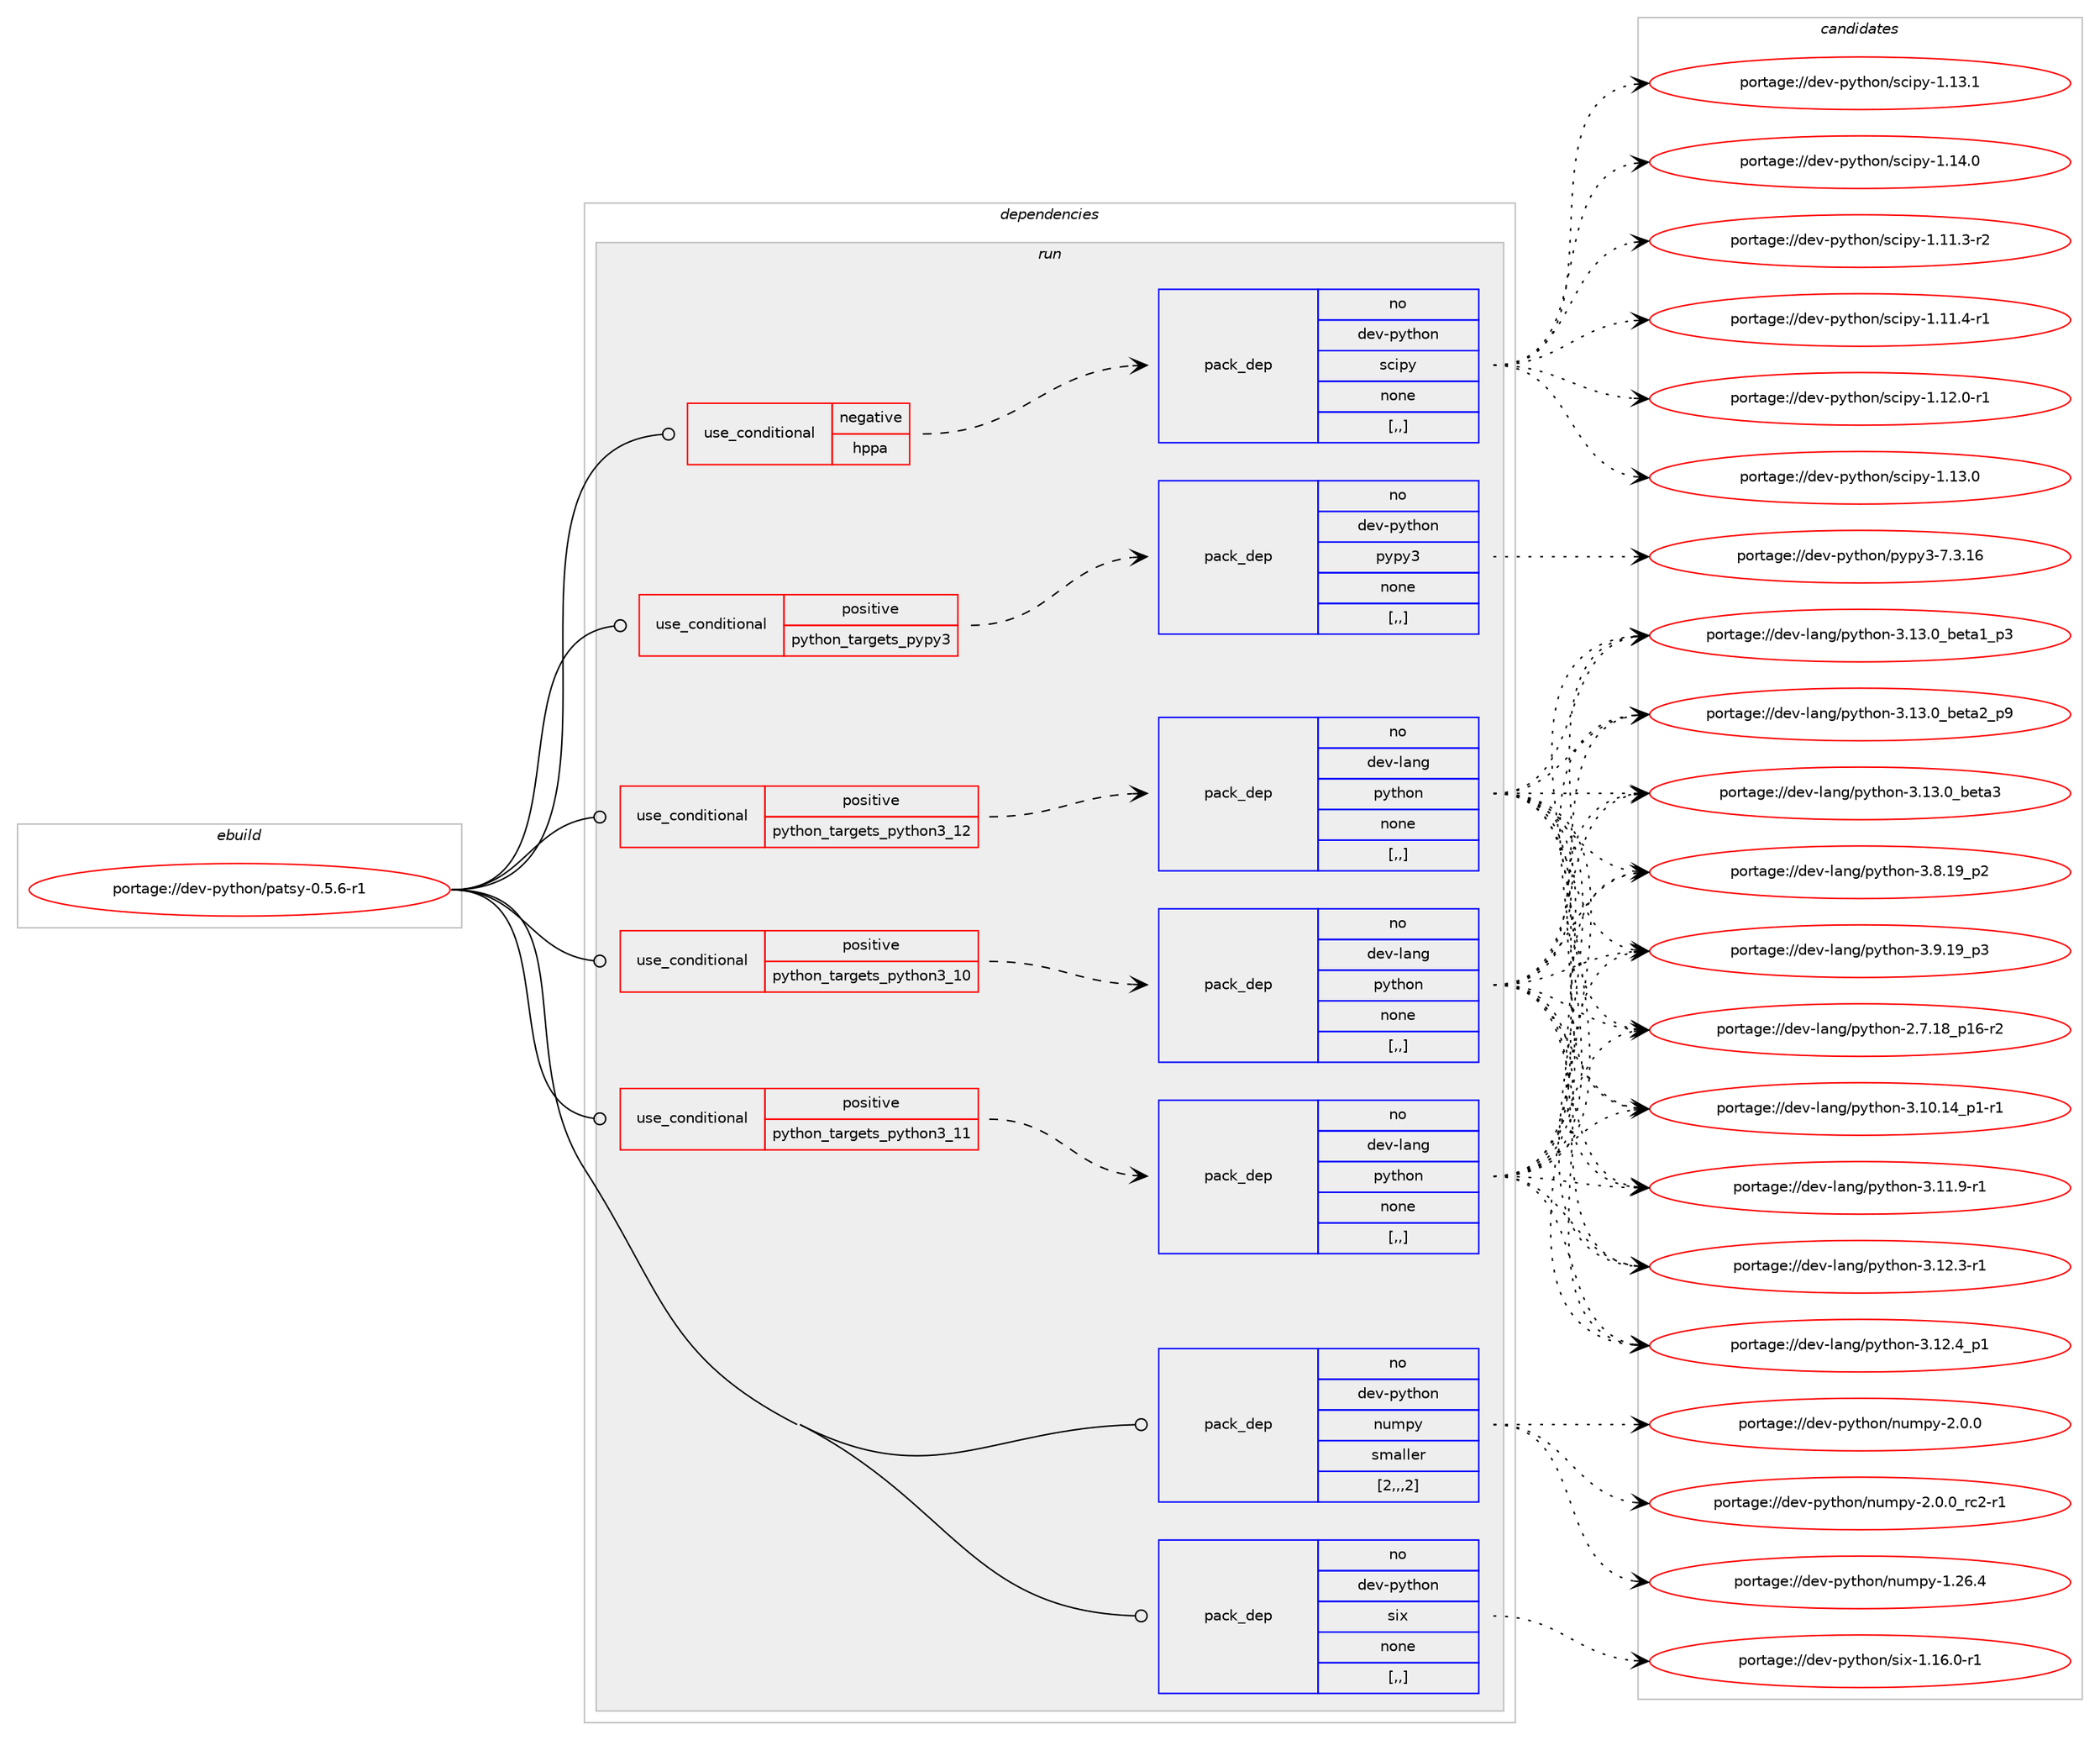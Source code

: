 digraph prolog {

# *************
# Graph options
# *************

newrank=true;
concentrate=true;
compound=true;
graph [rankdir=LR,fontname=Helvetica,fontsize=10,ranksep=1.5];#, ranksep=2.5, nodesep=0.2];
edge  [arrowhead=vee];
node  [fontname=Helvetica,fontsize=10];

# **********
# The ebuild
# **********

subgraph cluster_leftcol {
color=gray;
rank=same;
label=<<i>ebuild</i>>;
id [label="portage://dev-python/patsy-0.5.6-r1", color=red, width=4, href="../dev-python/patsy-0.5.6-r1.svg"];
}

# ****************
# The dependencies
# ****************

subgraph cluster_midcol {
color=gray;
label=<<i>dependencies</i>>;
subgraph cluster_compile {
fillcolor="#eeeeee";
style=filled;
label=<<i>compile</i>>;
}
subgraph cluster_compileandrun {
fillcolor="#eeeeee";
style=filled;
label=<<i>compile and run</i>>;
}
subgraph cluster_run {
fillcolor="#eeeeee";
style=filled;
label=<<i>run</i>>;
subgraph cond34754 {
dependency150218 [label=<<TABLE BORDER="0" CELLBORDER="1" CELLSPACING="0" CELLPADDING="4"><TR><TD ROWSPAN="3" CELLPADDING="10">use_conditional</TD></TR><TR><TD>negative</TD></TR><TR><TD>hppa</TD></TR></TABLE>>, shape=none, color=red];
subgraph pack114247 {
dependency150219 [label=<<TABLE BORDER="0" CELLBORDER="1" CELLSPACING="0" CELLPADDING="4" WIDTH="220"><TR><TD ROWSPAN="6" CELLPADDING="30">pack_dep</TD></TR><TR><TD WIDTH="110">no</TD></TR><TR><TD>dev-python</TD></TR><TR><TD>scipy</TD></TR><TR><TD>none</TD></TR><TR><TD>[,,]</TD></TR></TABLE>>, shape=none, color=blue];
}
dependency150218:e -> dependency150219:w [weight=20,style="dashed",arrowhead="vee"];
}
id:e -> dependency150218:w [weight=20,style="solid",arrowhead="odot"];
subgraph cond34755 {
dependency150220 [label=<<TABLE BORDER="0" CELLBORDER="1" CELLSPACING="0" CELLPADDING="4"><TR><TD ROWSPAN="3" CELLPADDING="10">use_conditional</TD></TR><TR><TD>positive</TD></TR><TR><TD>python_targets_pypy3</TD></TR></TABLE>>, shape=none, color=red];
subgraph pack114248 {
dependency150221 [label=<<TABLE BORDER="0" CELLBORDER="1" CELLSPACING="0" CELLPADDING="4" WIDTH="220"><TR><TD ROWSPAN="6" CELLPADDING="30">pack_dep</TD></TR><TR><TD WIDTH="110">no</TD></TR><TR><TD>dev-python</TD></TR><TR><TD>pypy3</TD></TR><TR><TD>none</TD></TR><TR><TD>[,,]</TD></TR></TABLE>>, shape=none, color=blue];
}
dependency150220:e -> dependency150221:w [weight=20,style="dashed",arrowhead="vee"];
}
id:e -> dependency150220:w [weight=20,style="solid",arrowhead="odot"];
subgraph cond34756 {
dependency150222 [label=<<TABLE BORDER="0" CELLBORDER="1" CELLSPACING="0" CELLPADDING="4"><TR><TD ROWSPAN="3" CELLPADDING="10">use_conditional</TD></TR><TR><TD>positive</TD></TR><TR><TD>python_targets_python3_10</TD></TR></TABLE>>, shape=none, color=red];
subgraph pack114249 {
dependency150223 [label=<<TABLE BORDER="0" CELLBORDER="1" CELLSPACING="0" CELLPADDING="4" WIDTH="220"><TR><TD ROWSPAN="6" CELLPADDING="30">pack_dep</TD></TR><TR><TD WIDTH="110">no</TD></TR><TR><TD>dev-lang</TD></TR><TR><TD>python</TD></TR><TR><TD>none</TD></TR><TR><TD>[,,]</TD></TR></TABLE>>, shape=none, color=blue];
}
dependency150222:e -> dependency150223:w [weight=20,style="dashed",arrowhead="vee"];
}
id:e -> dependency150222:w [weight=20,style="solid",arrowhead="odot"];
subgraph cond34757 {
dependency150224 [label=<<TABLE BORDER="0" CELLBORDER="1" CELLSPACING="0" CELLPADDING="4"><TR><TD ROWSPAN="3" CELLPADDING="10">use_conditional</TD></TR><TR><TD>positive</TD></TR><TR><TD>python_targets_python3_11</TD></TR></TABLE>>, shape=none, color=red];
subgraph pack114250 {
dependency150225 [label=<<TABLE BORDER="0" CELLBORDER="1" CELLSPACING="0" CELLPADDING="4" WIDTH="220"><TR><TD ROWSPAN="6" CELLPADDING="30">pack_dep</TD></TR><TR><TD WIDTH="110">no</TD></TR><TR><TD>dev-lang</TD></TR><TR><TD>python</TD></TR><TR><TD>none</TD></TR><TR><TD>[,,]</TD></TR></TABLE>>, shape=none, color=blue];
}
dependency150224:e -> dependency150225:w [weight=20,style="dashed",arrowhead="vee"];
}
id:e -> dependency150224:w [weight=20,style="solid",arrowhead="odot"];
subgraph cond34758 {
dependency150226 [label=<<TABLE BORDER="0" CELLBORDER="1" CELLSPACING="0" CELLPADDING="4"><TR><TD ROWSPAN="3" CELLPADDING="10">use_conditional</TD></TR><TR><TD>positive</TD></TR><TR><TD>python_targets_python3_12</TD></TR></TABLE>>, shape=none, color=red];
subgraph pack114251 {
dependency150227 [label=<<TABLE BORDER="0" CELLBORDER="1" CELLSPACING="0" CELLPADDING="4" WIDTH="220"><TR><TD ROWSPAN="6" CELLPADDING="30">pack_dep</TD></TR><TR><TD WIDTH="110">no</TD></TR><TR><TD>dev-lang</TD></TR><TR><TD>python</TD></TR><TR><TD>none</TD></TR><TR><TD>[,,]</TD></TR></TABLE>>, shape=none, color=blue];
}
dependency150226:e -> dependency150227:w [weight=20,style="dashed",arrowhead="vee"];
}
id:e -> dependency150226:w [weight=20,style="solid",arrowhead="odot"];
subgraph pack114252 {
dependency150228 [label=<<TABLE BORDER="0" CELLBORDER="1" CELLSPACING="0" CELLPADDING="4" WIDTH="220"><TR><TD ROWSPAN="6" CELLPADDING="30">pack_dep</TD></TR><TR><TD WIDTH="110">no</TD></TR><TR><TD>dev-python</TD></TR><TR><TD>numpy</TD></TR><TR><TD>smaller</TD></TR><TR><TD>[2,,,2]</TD></TR></TABLE>>, shape=none, color=blue];
}
id:e -> dependency150228:w [weight=20,style="solid",arrowhead="odot"];
subgraph pack114253 {
dependency150229 [label=<<TABLE BORDER="0" CELLBORDER="1" CELLSPACING="0" CELLPADDING="4" WIDTH="220"><TR><TD ROWSPAN="6" CELLPADDING="30">pack_dep</TD></TR><TR><TD WIDTH="110">no</TD></TR><TR><TD>dev-python</TD></TR><TR><TD>six</TD></TR><TR><TD>none</TD></TR><TR><TD>[,,]</TD></TR></TABLE>>, shape=none, color=blue];
}
id:e -> dependency150229:w [weight=20,style="solid",arrowhead="odot"];
}
}

# **************
# The candidates
# **************

subgraph cluster_choices {
rank=same;
color=gray;
label=<<i>candidates</i>>;

subgraph choice114247 {
color=black;
nodesep=1;
choice100101118451121211161041111104711599105112121454946494946514511450 [label="portage://dev-python/scipy-1.11.3-r2", color=red, width=4,href="../dev-python/scipy-1.11.3-r2.svg"];
choice100101118451121211161041111104711599105112121454946494946524511449 [label="portage://dev-python/scipy-1.11.4-r1", color=red, width=4,href="../dev-python/scipy-1.11.4-r1.svg"];
choice100101118451121211161041111104711599105112121454946495046484511449 [label="portage://dev-python/scipy-1.12.0-r1", color=red, width=4,href="../dev-python/scipy-1.12.0-r1.svg"];
choice10010111845112121116104111110471159910511212145494649514648 [label="portage://dev-python/scipy-1.13.0", color=red, width=4,href="../dev-python/scipy-1.13.0.svg"];
choice10010111845112121116104111110471159910511212145494649514649 [label="portage://dev-python/scipy-1.13.1", color=red, width=4,href="../dev-python/scipy-1.13.1.svg"];
choice10010111845112121116104111110471159910511212145494649524648 [label="portage://dev-python/scipy-1.14.0", color=red, width=4,href="../dev-python/scipy-1.14.0.svg"];
dependency150219:e -> choice100101118451121211161041111104711599105112121454946494946514511450:w [style=dotted,weight="100"];
dependency150219:e -> choice100101118451121211161041111104711599105112121454946494946524511449:w [style=dotted,weight="100"];
dependency150219:e -> choice100101118451121211161041111104711599105112121454946495046484511449:w [style=dotted,weight="100"];
dependency150219:e -> choice10010111845112121116104111110471159910511212145494649514648:w [style=dotted,weight="100"];
dependency150219:e -> choice10010111845112121116104111110471159910511212145494649514649:w [style=dotted,weight="100"];
dependency150219:e -> choice10010111845112121116104111110471159910511212145494649524648:w [style=dotted,weight="100"];
}
subgraph choice114248 {
color=black;
nodesep=1;
choice10010111845112121116104111110471121211121215145554651464954 [label="portage://dev-python/pypy3-7.3.16", color=red, width=4,href="../dev-python/pypy3-7.3.16.svg"];
dependency150221:e -> choice10010111845112121116104111110471121211121215145554651464954:w [style=dotted,weight="100"];
}
subgraph choice114249 {
color=black;
nodesep=1;
choice100101118451089711010347112121116104111110455046554649569511249544511450 [label="portage://dev-lang/python-2.7.18_p16-r2", color=red, width=4,href="../dev-lang/python-2.7.18_p16-r2.svg"];
choice100101118451089711010347112121116104111110455146494846495295112494511449 [label="portage://dev-lang/python-3.10.14_p1-r1", color=red, width=4,href="../dev-lang/python-3.10.14_p1-r1.svg"];
choice100101118451089711010347112121116104111110455146494946574511449 [label="portage://dev-lang/python-3.11.9-r1", color=red, width=4,href="../dev-lang/python-3.11.9-r1.svg"];
choice100101118451089711010347112121116104111110455146495046514511449 [label="portage://dev-lang/python-3.12.3-r1", color=red, width=4,href="../dev-lang/python-3.12.3-r1.svg"];
choice100101118451089711010347112121116104111110455146495046529511249 [label="portage://dev-lang/python-3.12.4_p1", color=red, width=4,href="../dev-lang/python-3.12.4_p1.svg"];
choice10010111845108971101034711212111610411111045514649514648959810111697499511251 [label="portage://dev-lang/python-3.13.0_beta1_p3", color=red, width=4,href="../dev-lang/python-3.13.0_beta1_p3.svg"];
choice10010111845108971101034711212111610411111045514649514648959810111697509511257 [label="portage://dev-lang/python-3.13.0_beta2_p9", color=red, width=4,href="../dev-lang/python-3.13.0_beta2_p9.svg"];
choice1001011184510897110103471121211161041111104551464951464895981011169751 [label="portage://dev-lang/python-3.13.0_beta3", color=red, width=4,href="../dev-lang/python-3.13.0_beta3.svg"];
choice100101118451089711010347112121116104111110455146564649579511250 [label="portage://dev-lang/python-3.8.19_p2", color=red, width=4,href="../dev-lang/python-3.8.19_p2.svg"];
choice100101118451089711010347112121116104111110455146574649579511251 [label="portage://dev-lang/python-3.9.19_p3", color=red, width=4,href="../dev-lang/python-3.9.19_p3.svg"];
dependency150223:e -> choice100101118451089711010347112121116104111110455046554649569511249544511450:w [style=dotted,weight="100"];
dependency150223:e -> choice100101118451089711010347112121116104111110455146494846495295112494511449:w [style=dotted,weight="100"];
dependency150223:e -> choice100101118451089711010347112121116104111110455146494946574511449:w [style=dotted,weight="100"];
dependency150223:e -> choice100101118451089711010347112121116104111110455146495046514511449:w [style=dotted,weight="100"];
dependency150223:e -> choice100101118451089711010347112121116104111110455146495046529511249:w [style=dotted,weight="100"];
dependency150223:e -> choice10010111845108971101034711212111610411111045514649514648959810111697499511251:w [style=dotted,weight="100"];
dependency150223:e -> choice10010111845108971101034711212111610411111045514649514648959810111697509511257:w [style=dotted,weight="100"];
dependency150223:e -> choice1001011184510897110103471121211161041111104551464951464895981011169751:w [style=dotted,weight="100"];
dependency150223:e -> choice100101118451089711010347112121116104111110455146564649579511250:w [style=dotted,weight="100"];
dependency150223:e -> choice100101118451089711010347112121116104111110455146574649579511251:w [style=dotted,weight="100"];
}
subgraph choice114250 {
color=black;
nodesep=1;
choice100101118451089711010347112121116104111110455046554649569511249544511450 [label="portage://dev-lang/python-2.7.18_p16-r2", color=red, width=4,href="../dev-lang/python-2.7.18_p16-r2.svg"];
choice100101118451089711010347112121116104111110455146494846495295112494511449 [label="portage://dev-lang/python-3.10.14_p1-r1", color=red, width=4,href="../dev-lang/python-3.10.14_p1-r1.svg"];
choice100101118451089711010347112121116104111110455146494946574511449 [label="portage://dev-lang/python-3.11.9-r1", color=red, width=4,href="../dev-lang/python-3.11.9-r1.svg"];
choice100101118451089711010347112121116104111110455146495046514511449 [label="portage://dev-lang/python-3.12.3-r1", color=red, width=4,href="../dev-lang/python-3.12.3-r1.svg"];
choice100101118451089711010347112121116104111110455146495046529511249 [label="portage://dev-lang/python-3.12.4_p1", color=red, width=4,href="../dev-lang/python-3.12.4_p1.svg"];
choice10010111845108971101034711212111610411111045514649514648959810111697499511251 [label="portage://dev-lang/python-3.13.0_beta1_p3", color=red, width=4,href="../dev-lang/python-3.13.0_beta1_p3.svg"];
choice10010111845108971101034711212111610411111045514649514648959810111697509511257 [label="portage://dev-lang/python-3.13.0_beta2_p9", color=red, width=4,href="../dev-lang/python-3.13.0_beta2_p9.svg"];
choice1001011184510897110103471121211161041111104551464951464895981011169751 [label="portage://dev-lang/python-3.13.0_beta3", color=red, width=4,href="../dev-lang/python-3.13.0_beta3.svg"];
choice100101118451089711010347112121116104111110455146564649579511250 [label="portage://dev-lang/python-3.8.19_p2", color=red, width=4,href="../dev-lang/python-3.8.19_p2.svg"];
choice100101118451089711010347112121116104111110455146574649579511251 [label="portage://dev-lang/python-3.9.19_p3", color=red, width=4,href="../dev-lang/python-3.9.19_p3.svg"];
dependency150225:e -> choice100101118451089711010347112121116104111110455046554649569511249544511450:w [style=dotted,weight="100"];
dependency150225:e -> choice100101118451089711010347112121116104111110455146494846495295112494511449:w [style=dotted,weight="100"];
dependency150225:e -> choice100101118451089711010347112121116104111110455146494946574511449:w [style=dotted,weight="100"];
dependency150225:e -> choice100101118451089711010347112121116104111110455146495046514511449:w [style=dotted,weight="100"];
dependency150225:e -> choice100101118451089711010347112121116104111110455146495046529511249:w [style=dotted,weight="100"];
dependency150225:e -> choice10010111845108971101034711212111610411111045514649514648959810111697499511251:w [style=dotted,weight="100"];
dependency150225:e -> choice10010111845108971101034711212111610411111045514649514648959810111697509511257:w [style=dotted,weight="100"];
dependency150225:e -> choice1001011184510897110103471121211161041111104551464951464895981011169751:w [style=dotted,weight="100"];
dependency150225:e -> choice100101118451089711010347112121116104111110455146564649579511250:w [style=dotted,weight="100"];
dependency150225:e -> choice100101118451089711010347112121116104111110455146574649579511251:w [style=dotted,weight="100"];
}
subgraph choice114251 {
color=black;
nodesep=1;
choice100101118451089711010347112121116104111110455046554649569511249544511450 [label="portage://dev-lang/python-2.7.18_p16-r2", color=red, width=4,href="../dev-lang/python-2.7.18_p16-r2.svg"];
choice100101118451089711010347112121116104111110455146494846495295112494511449 [label="portage://dev-lang/python-3.10.14_p1-r1", color=red, width=4,href="../dev-lang/python-3.10.14_p1-r1.svg"];
choice100101118451089711010347112121116104111110455146494946574511449 [label="portage://dev-lang/python-3.11.9-r1", color=red, width=4,href="../dev-lang/python-3.11.9-r1.svg"];
choice100101118451089711010347112121116104111110455146495046514511449 [label="portage://dev-lang/python-3.12.3-r1", color=red, width=4,href="../dev-lang/python-3.12.3-r1.svg"];
choice100101118451089711010347112121116104111110455146495046529511249 [label="portage://dev-lang/python-3.12.4_p1", color=red, width=4,href="../dev-lang/python-3.12.4_p1.svg"];
choice10010111845108971101034711212111610411111045514649514648959810111697499511251 [label="portage://dev-lang/python-3.13.0_beta1_p3", color=red, width=4,href="../dev-lang/python-3.13.0_beta1_p3.svg"];
choice10010111845108971101034711212111610411111045514649514648959810111697509511257 [label="portage://dev-lang/python-3.13.0_beta2_p9", color=red, width=4,href="../dev-lang/python-3.13.0_beta2_p9.svg"];
choice1001011184510897110103471121211161041111104551464951464895981011169751 [label="portage://dev-lang/python-3.13.0_beta3", color=red, width=4,href="../dev-lang/python-3.13.0_beta3.svg"];
choice100101118451089711010347112121116104111110455146564649579511250 [label="portage://dev-lang/python-3.8.19_p2", color=red, width=4,href="../dev-lang/python-3.8.19_p2.svg"];
choice100101118451089711010347112121116104111110455146574649579511251 [label="portage://dev-lang/python-3.9.19_p3", color=red, width=4,href="../dev-lang/python-3.9.19_p3.svg"];
dependency150227:e -> choice100101118451089711010347112121116104111110455046554649569511249544511450:w [style=dotted,weight="100"];
dependency150227:e -> choice100101118451089711010347112121116104111110455146494846495295112494511449:w [style=dotted,weight="100"];
dependency150227:e -> choice100101118451089711010347112121116104111110455146494946574511449:w [style=dotted,weight="100"];
dependency150227:e -> choice100101118451089711010347112121116104111110455146495046514511449:w [style=dotted,weight="100"];
dependency150227:e -> choice100101118451089711010347112121116104111110455146495046529511249:w [style=dotted,weight="100"];
dependency150227:e -> choice10010111845108971101034711212111610411111045514649514648959810111697499511251:w [style=dotted,weight="100"];
dependency150227:e -> choice10010111845108971101034711212111610411111045514649514648959810111697509511257:w [style=dotted,weight="100"];
dependency150227:e -> choice1001011184510897110103471121211161041111104551464951464895981011169751:w [style=dotted,weight="100"];
dependency150227:e -> choice100101118451089711010347112121116104111110455146564649579511250:w [style=dotted,weight="100"];
dependency150227:e -> choice100101118451089711010347112121116104111110455146574649579511251:w [style=dotted,weight="100"];
}
subgraph choice114252 {
color=black;
nodesep=1;
choice100101118451121211161041111104711011710911212145494650544652 [label="portage://dev-python/numpy-1.26.4", color=red, width=4,href="../dev-python/numpy-1.26.4.svg"];
choice1001011184511212111610411111047110117109112121455046484648 [label="portage://dev-python/numpy-2.0.0", color=red, width=4,href="../dev-python/numpy-2.0.0.svg"];
choice10010111845112121116104111110471101171091121214550464846489511499504511449 [label="portage://dev-python/numpy-2.0.0_rc2-r1", color=red, width=4,href="../dev-python/numpy-2.0.0_rc2-r1.svg"];
dependency150228:e -> choice100101118451121211161041111104711011710911212145494650544652:w [style=dotted,weight="100"];
dependency150228:e -> choice1001011184511212111610411111047110117109112121455046484648:w [style=dotted,weight="100"];
dependency150228:e -> choice10010111845112121116104111110471101171091121214550464846489511499504511449:w [style=dotted,weight="100"];
}
subgraph choice114253 {
color=black;
nodesep=1;
choice1001011184511212111610411111047115105120454946495446484511449 [label="portage://dev-python/six-1.16.0-r1", color=red, width=4,href="../dev-python/six-1.16.0-r1.svg"];
dependency150229:e -> choice1001011184511212111610411111047115105120454946495446484511449:w [style=dotted,weight="100"];
}
}

}
